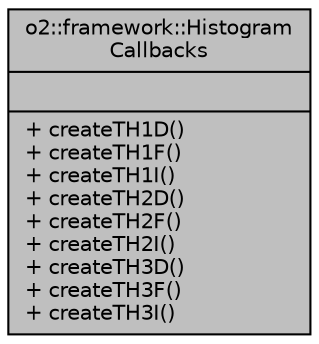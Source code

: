 digraph "o2::framework::HistogramCallbacks"
{
 // INTERACTIVE_SVG=YES
  bgcolor="transparent";
  edge [fontname="Helvetica",fontsize="10",labelfontname="Helvetica",labelfontsize="10"];
  node [fontname="Helvetica",fontsize="10",shape=record];
  Node1 [label="{o2::framework::Histogram\lCallbacks\n||+ createTH1D()\l+ createTH1F()\l+ createTH1I()\l+ createTH2D()\l+ createTH2F()\l+ createTH2I()\l+ createTH3D()\l+ createTH3F()\l+ createTH3I()\l}",height=0.2,width=0.4,color="black", fillcolor="grey75", style="filled", fontcolor="black"];
}
